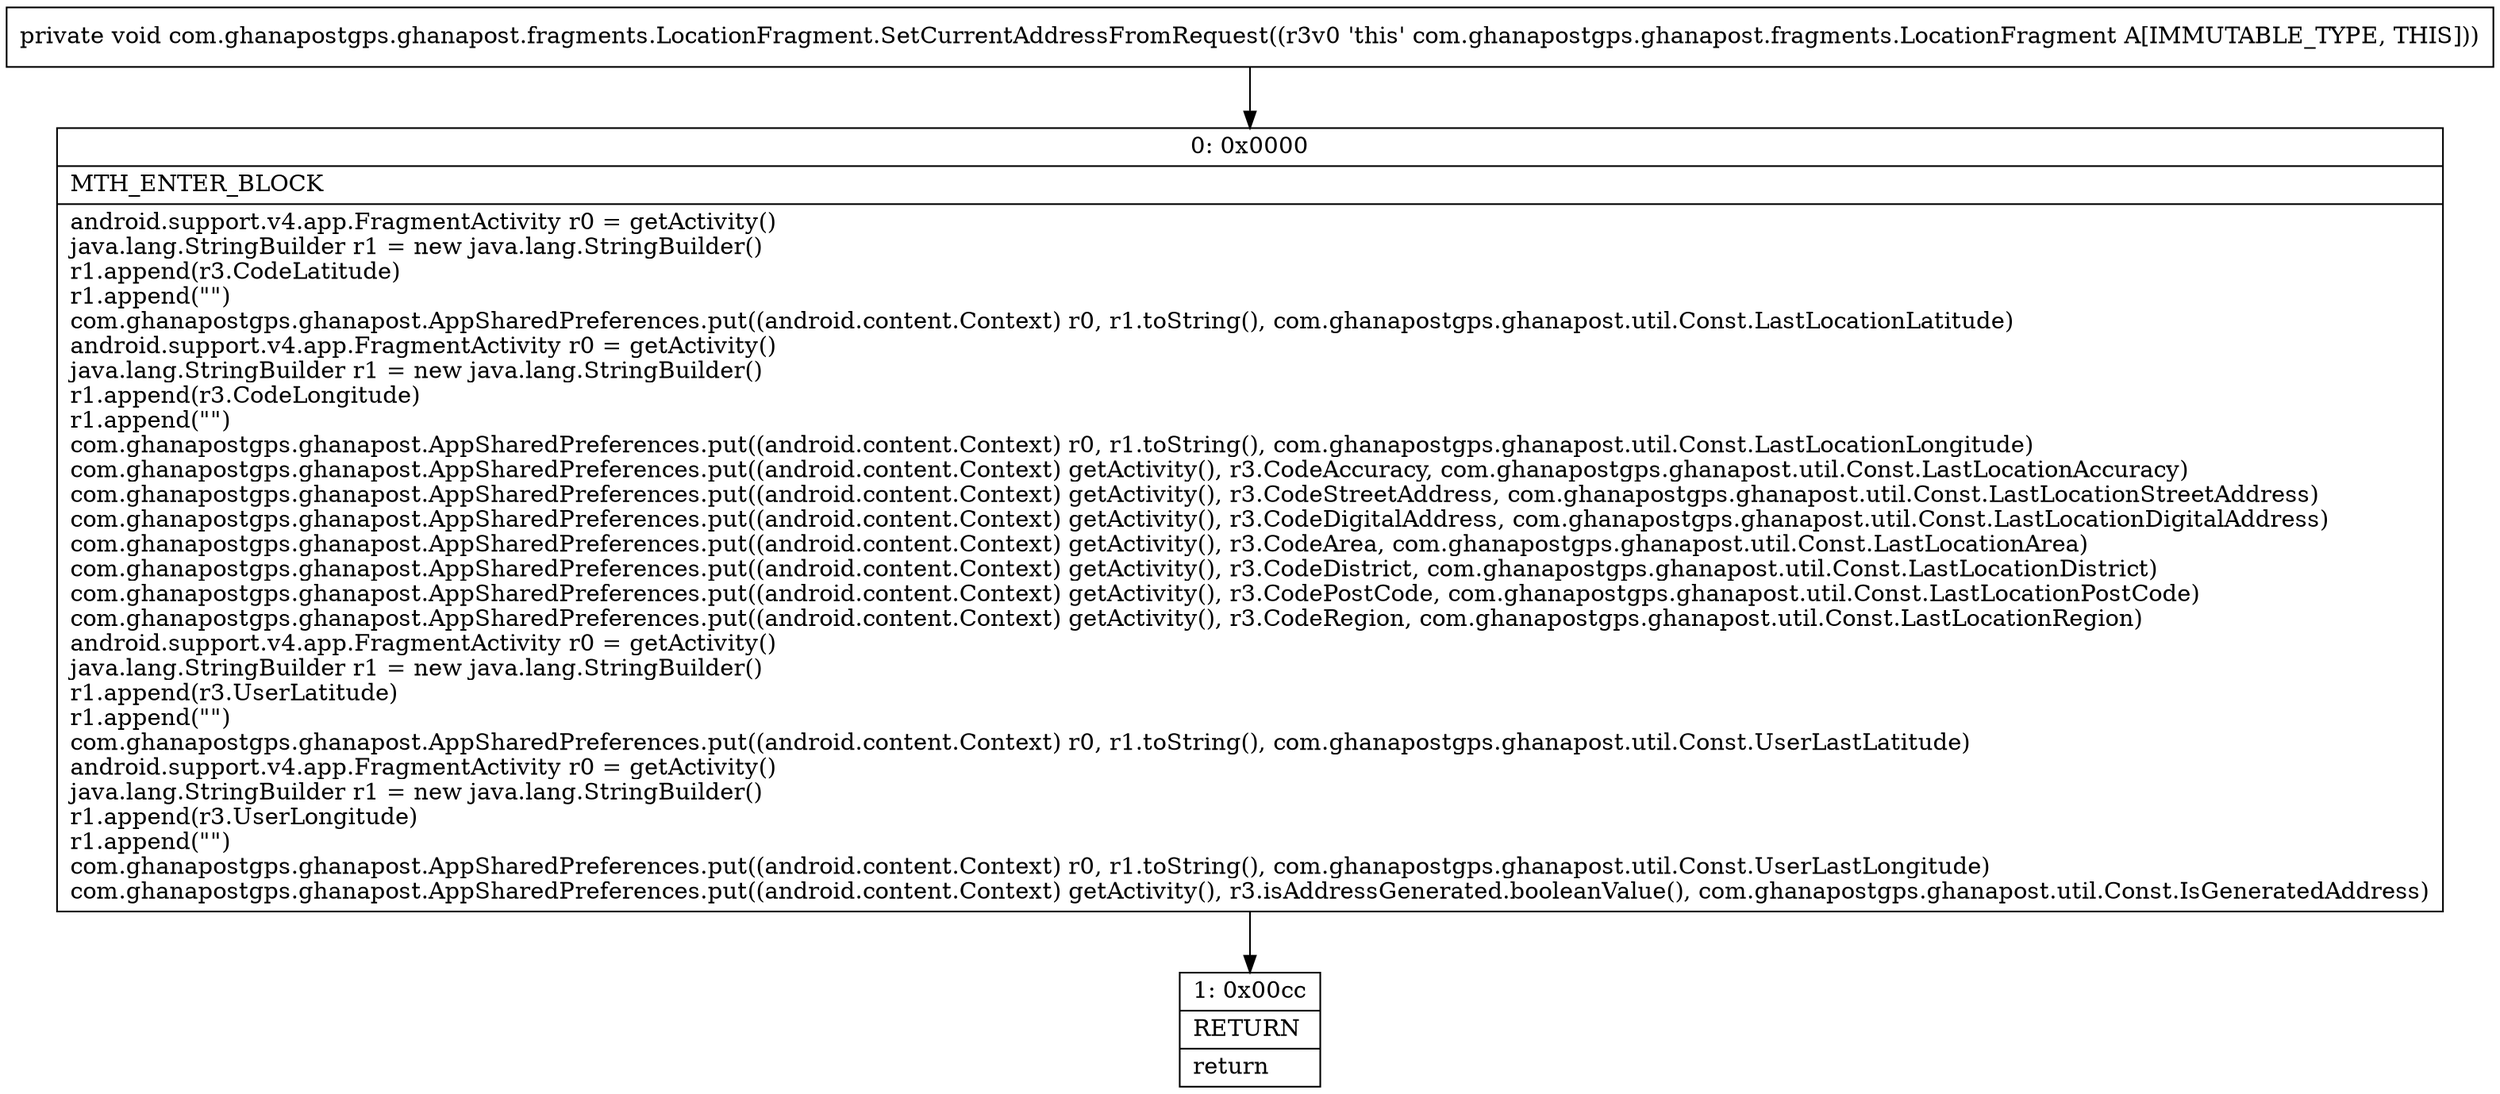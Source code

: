digraph "CFG forcom.ghanapostgps.ghanapost.fragments.LocationFragment.SetCurrentAddressFromRequest()V" {
Node_0 [shape=record,label="{0\:\ 0x0000|MTH_ENTER_BLOCK\l|android.support.v4.app.FragmentActivity r0 = getActivity()\ljava.lang.StringBuilder r1 = new java.lang.StringBuilder()\lr1.append(r3.CodeLatitude)\lr1.append(\"\")\lcom.ghanapostgps.ghanapost.AppSharedPreferences.put((android.content.Context) r0, r1.toString(), com.ghanapostgps.ghanapost.util.Const.LastLocationLatitude)\landroid.support.v4.app.FragmentActivity r0 = getActivity()\ljava.lang.StringBuilder r1 = new java.lang.StringBuilder()\lr1.append(r3.CodeLongitude)\lr1.append(\"\")\lcom.ghanapostgps.ghanapost.AppSharedPreferences.put((android.content.Context) r0, r1.toString(), com.ghanapostgps.ghanapost.util.Const.LastLocationLongitude)\lcom.ghanapostgps.ghanapost.AppSharedPreferences.put((android.content.Context) getActivity(), r3.CodeAccuracy, com.ghanapostgps.ghanapost.util.Const.LastLocationAccuracy)\lcom.ghanapostgps.ghanapost.AppSharedPreferences.put((android.content.Context) getActivity(), r3.CodeStreetAddress, com.ghanapostgps.ghanapost.util.Const.LastLocationStreetAddress)\lcom.ghanapostgps.ghanapost.AppSharedPreferences.put((android.content.Context) getActivity(), r3.CodeDigitalAddress, com.ghanapostgps.ghanapost.util.Const.LastLocationDigitalAddress)\lcom.ghanapostgps.ghanapost.AppSharedPreferences.put((android.content.Context) getActivity(), r3.CodeArea, com.ghanapostgps.ghanapost.util.Const.LastLocationArea)\lcom.ghanapostgps.ghanapost.AppSharedPreferences.put((android.content.Context) getActivity(), r3.CodeDistrict, com.ghanapostgps.ghanapost.util.Const.LastLocationDistrict)\lcom.ghanapostgps.ghanapost.AppSharedPreferences.put((android.content.Context) getActivity(), r3.CodePostCode, com.ghanapostgps.ghanapost.util.Const.LastLocationPostCode)\lcom.ghanapostgps.ghanapost.AppSharedPreferences.put((android.content.Context) getActivity(), r3.CodeRegion, com.ghanapostgps.ghanapost.util.Const.LastLocationRegion)\landroid.support.v4.app.FragmentActivity r0 = getActivity()\ljava.lang.StringBuilder r1 = new java.lang.StringBuilder()\lr1.append(r3.UserLatitude)\lr1.append(\"\")\lcom.ghanapostgps.ghanapost.AppSharedPreferences.put((android.content.Context) r0, r1.toString(), com.ghanapostgps.ghanapost.util.Const.UserLastLatitude)\landroid.support.v4.app.FragmentActivity r0 = getActivity()\ljava.lang.StringBuilder r1 = new java.lang.StringBuilder()\lr1.append(r3.UserLongitude)\lr1.append(\"\")\lcom.ghanapostgps.ghanapost.AppSharedPreferences.put((android.content.Context) r0, r1.toString(), com.ghanapostgps.ghanapost.util.Const.UserLastLongitude)\lcom.ghanapostgps.ghanapost.AppSharedPreferences.put((android.content.Context) getActivity(), r3.isAddressGenerated.booleanValue(), com.ghanapostgps.ghanapost.util.Const.IsGeneratedAddress)\l}"];
Node_1 [shape=record,label="{1\:\ 0x00cc|RETURN\l|return\l}"];
MethodNode[shape=record,label="{private void com.ghanapostgps.ghanapost.fragments.LocationFragment.SetCurrentAddressFromRequest((r3v0 'this' com.ghanapostgps.ghanapost.fragments.LocationFragment A[IMMUTABLE_TYPE, THIS])) }"];
MethodNode -> Node_0;
Node_0 -> Node_1;
}

